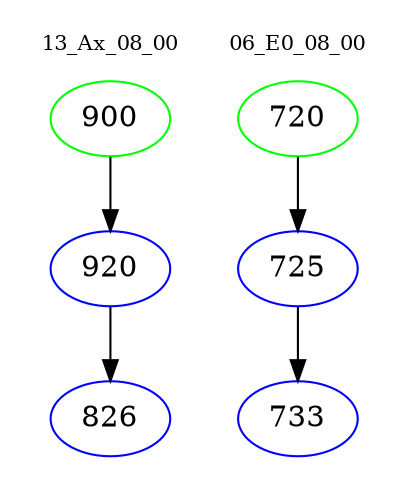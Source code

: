 digraph{
subgraph cluster_0 {
color = white
label = "13_Ax_08_00";
fontsize=10;
T0_900 [label="900", color="green"]
T0_900 -> T0_920 [color="black"]
T0_920 [label="920", color="blue"]
T0_920 -> T0_826 [color="black"]
T0_826 [label="826", color="blue"]
}
subgraph cluster_1 {
color = white
label = "06_E0_08_00";
fontsize=10;
T1_720 [label="720", color="green"]
T1_720 -> T1_725 [color="black"]
T1_725 [label="725", color="blue"]
T1_725 -> T1_733 [color="black"]
T1_733 [label="733", color="blue"]
}
}
